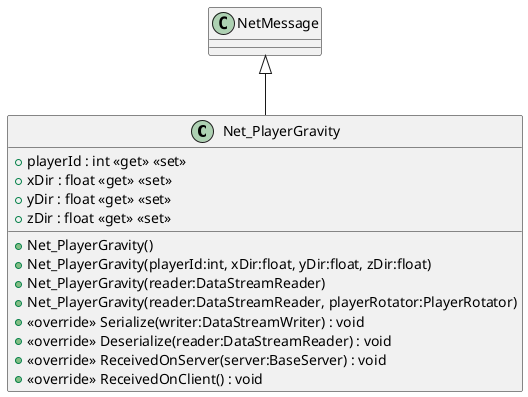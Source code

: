 @startuml
class Net_PlayerGravity {
    + playerId : int <<get>> <<set>>
    + xDir : float <<get>> <<set>>
    + yDir : float <<get>> <<set>>
    + zDir : float <<get>> <<set>>
    + Net_PlayerGravity()
    + Net_PlayerGravity(playerId:int, xDir:float, yDir:float, zDir:float)
    + Net_PlayerGravity(reader:DataStreamReader)
    + Net_PlayerGravity(reader:DataStreamReader, playerRotator:PlayerRotator)
    + <<override>> Serialize(writer:DataStreamWriter) : void
    + <<override>> Deserialize(reader:DataStreamReader) : void
    + <<override>> ReceivedOnServer(server:BaseServer) : void
    + <<override>> ReceivedOnClient() : void
}
NetMessage <|-- Net_PlayerGravity
@enduml

